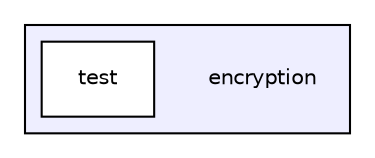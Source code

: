 digraph "encryption" {
  compound=true
  node [ fontsize="10", fontname="Helvetica"];
  edge [ labelfontsize="10", labelfontname="Helvetica"];
  subgraph clusterdir_e6f4918c8d7b02fe17aece42e2c96ac2 {
    graph [ bgcolor="#eeeeff", pencolor="black", label="" URL="dir_e6f4918c8d7b02fe17aece42e2c96ac2.html"];
    dir_e6f4918c8d7b02fe17aece42e2c96ac2 [shape=plaintext label="encryption"];
    dir_733792453881c8f6be1802421cfd5e6a [shape=box label="test" color="black" fillcolor="white" style="filled" URL="dir_733792453881c8f6be1802421cfd5e6a.html"];
  }
}
